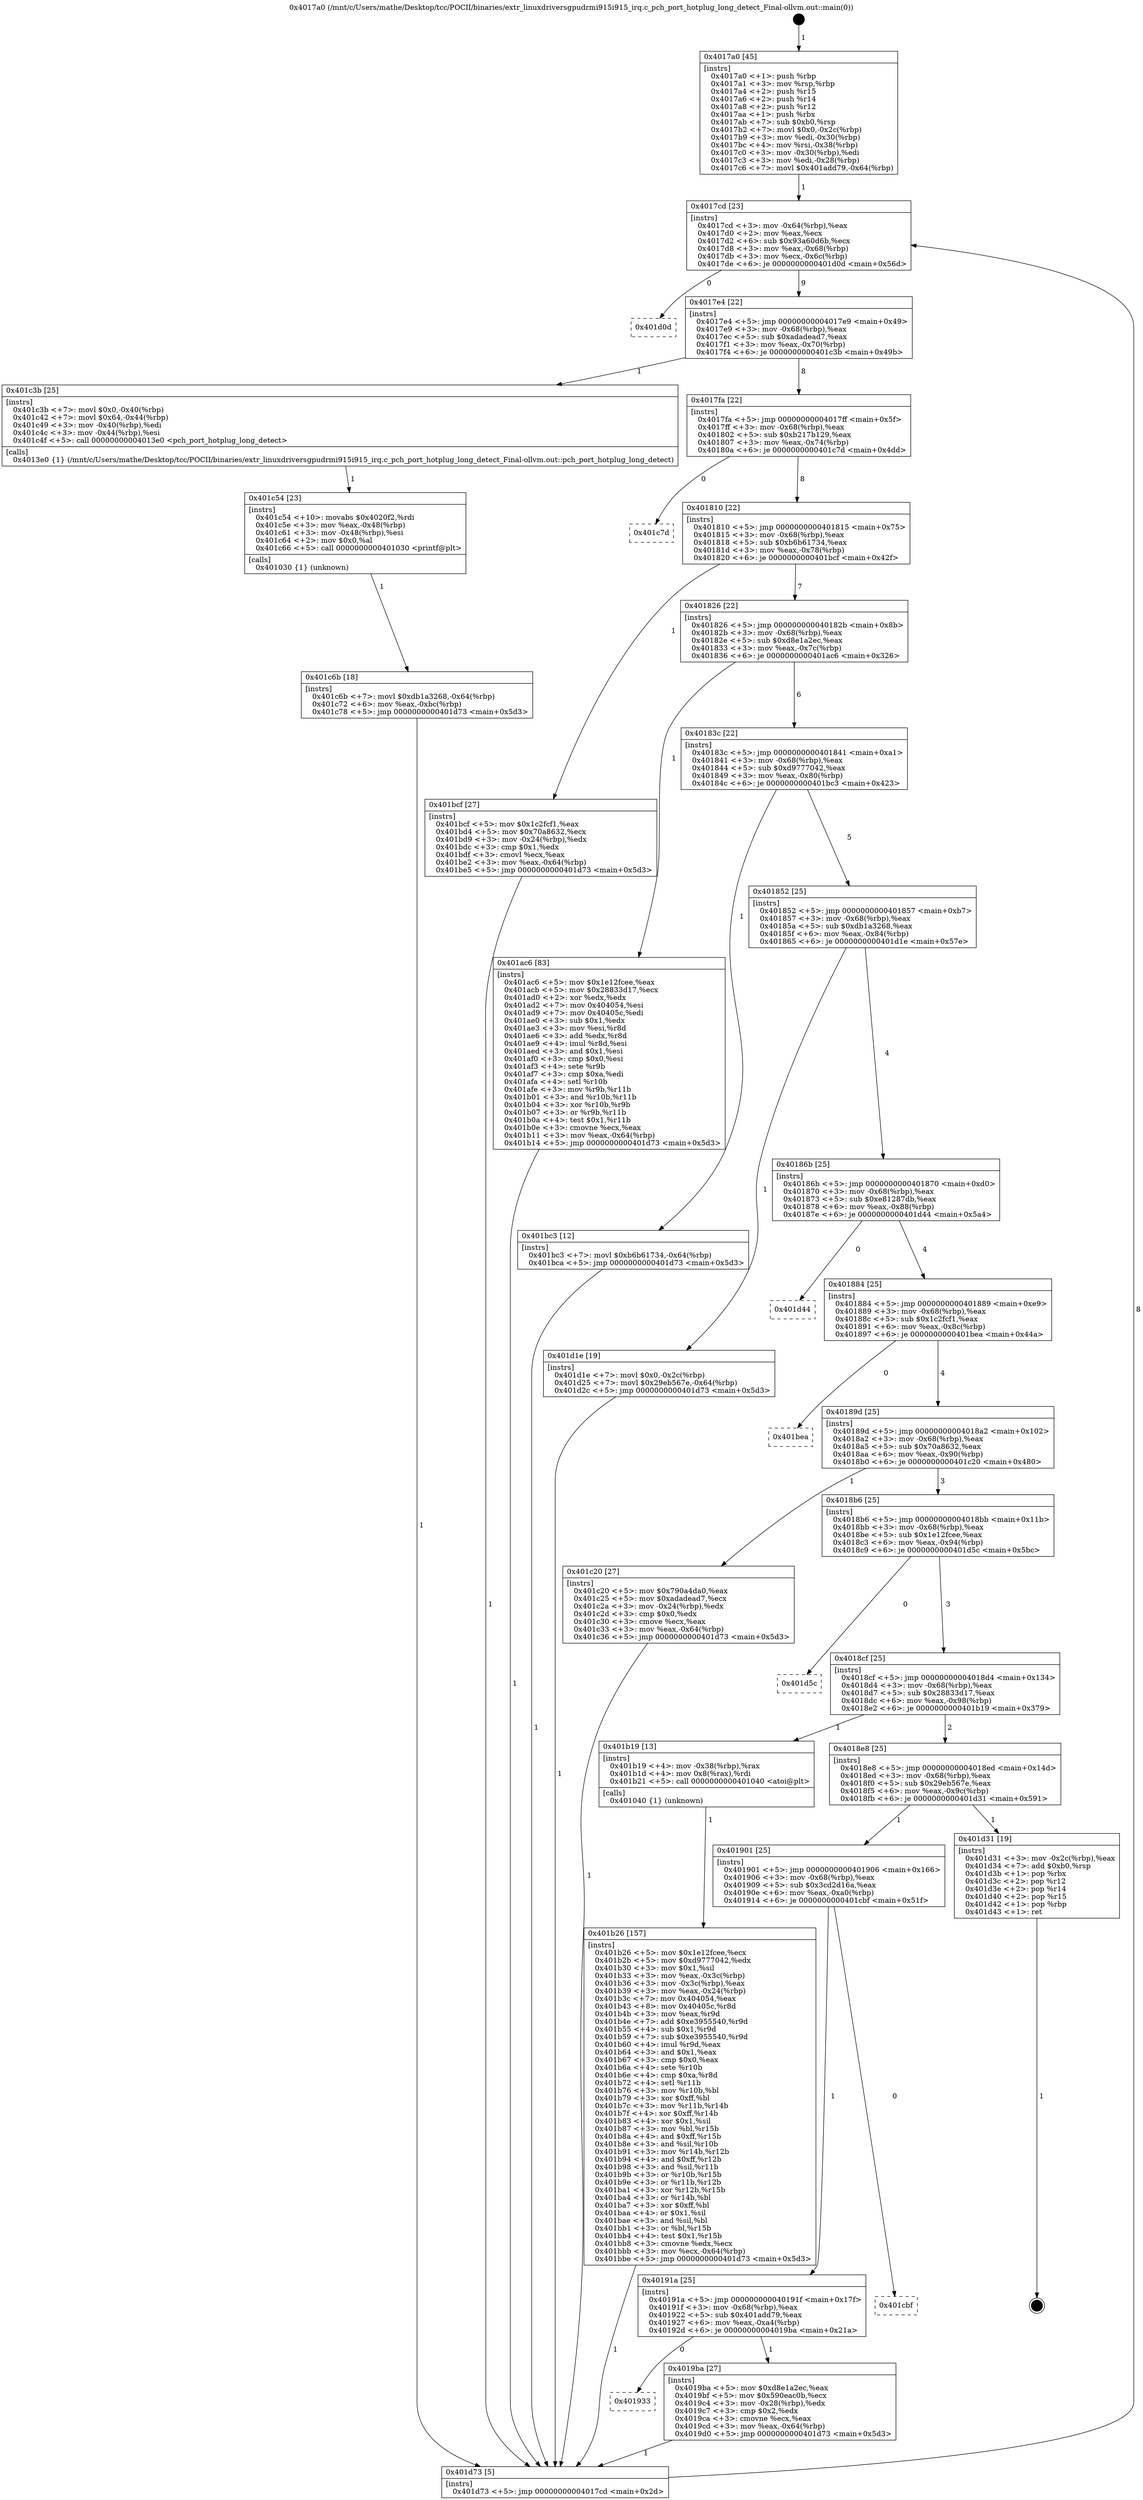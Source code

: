 digraph "0x4017a0" {
  label = "0x4017a0 (/mnt/c/Users/mathe/Desktop/tcc/POCII/binaries/extr_linuxdriversgpudrmi915i915_irq.c_pch_port_hotplug_long_detect_Final-ollvm.out::main(0))"
  labelloc = "t"
  node[shape=record]

  Entry [label="",width=0.3,height=0.3,shape=circle,fillcolor=black,style=filled]
  "0x4017cd" [label="{
     0x4017cd [23]\l
     | [instrs]\l
     &nbsp;&nbsp;0x4017cd \<+3\>: mov -0x64(%rbp),%eax\l
     &nbsp;&nbsp;0x4017d0 \<+2\>: mov %eax,%ecx\l
     &nbsp;&nbsp;0x4017d2 \<+6\>: sub $0x93a60d6b,%ecx\l
     &nbsp;&nbsp;0x4017d8 \<+3\>: mov %eax,-0x68(%rbp)\l
     &nbsp;&nbsp;0x4017db \<+3\>: mov %ecx,-0x6c(%rbp)\l
     &nbsp;&nbsp;0x4017de \<+6\>: je 0000000000401d0d \<main+0x56d\>\l
  }"]
  "0x401d0d" [label="{
     0x401d0d\l
  }", style=dashed]
  "0x4017e4" [label="{
     0x4017e4 [22]\l
     | [instrs]\l
     &nbsp;&nbsp;0x4017e4 \<+5\>: jmp 00000000004017e9 \<main+0x49\>\l
     &nbsp;&nbsp;0x4017e9 \<+3\>: mov -0x68(%rbp),%eax\l
     &nbsp;&nbsp;0x4017ec \<+5\>: sub $0xadadead7,%eax\l
     &nbsp;&nbsp;0x4017f1 \<+3\>: mov %eax,-0x70(%rbp)\l
     &nbsp;&nbsp;0x4017f4 \<+6\>: je 0000000000401c3b \<main+0x49b\>\l
  }"]
  Exit [label="",width=0.3,height=0.3,shape=circle,fillcolor=black,style=filled,peripheries=2]
  "0x401c3b" [label="{
     0x401c3b [25]\l
     | [instrs]\l
     &nbsp;&nbsp;0x401c3b \<+7\>: movl $0x0,-0x40(%rbp)\l
     &nbsp;&nbsp;0x401c42 \<+7\>: movl $0x64,-0x44(%rbp)\l
     &nbsp;&nbsp;0x401c49 \<+3\>: mov -0x40(%rbp),%edi\l
     &nbsp;&nbsp;0x401c4c \<+3\>: mov -0x44(%rbp),%esi\l
     &nbsp;&nbsp;0x401c4f \<+5\>: call 00000000004013e0 \<pch_port_hotplug_long_detect\>\l
     | [calls]\l
     &nbsp;&nbsp;0x4013e0 \{1\} (/mnt/c/Users/mathe/Desktop/tcc/POCII/binaries/extr_linuxdriversgpudrmi915i915_irq.c_pch_port_hotplug_long_detect_Final-ollvm.out::pch_port_hotplug_long_detect)\l
  }"]
  "0x4017fa" [label="{
     0x4017fa [22]\l
     | [instrs]\l
     &nbsp;&nbsp;0x4017fa \<+5\>: jmp 00000000004017ff \<main+0x5f\>\l
     &nbsp;&nbsp;0x4017ff \<+3\>: mov -0x68(%rbp),%eax\l
     &nbsp;&nbsp;0x401802 \<+5\>: sub $0xb217b129,%eax\l
     &nbsp;&nbsp;0x401807 \<+3\>: mov %eax,-0x74(%rbp)\l
     &nbsp;&nbsp;0x40180a \<+6\>: je 0000000000401c7d \<main+0x4dd\>\l
  }"]
  "0x401c6b" [label="{
     0x401c6b [18]\l
     | [instrs]\l
     &nbsp;&nbsp;0x401c6b \<+7\>: movl $0xdb1a3268,-0x64(%rbp)\l
     &nbsp;&nbsp;0x401c72 \<+6\>: mov %eax,-0xbc(%rbp)\l
     &nbsp;&nbsp;0x401c78 \<+5\>: jmp 0000000000401d73 \<main+0x5d3\>\l
  }"]
  "0x401c7d" [label="{
     0x401c7d\l
  }", style=dashed]
  "0x401810" [label="{
     0x401810 [22]\l
     | [instrs]\l
     &nbsp;&nbsp;0x401810 \<+5\>: jmp 0000000000401815 \<main+0x75\>\l
     &nbsp;&nbsp;0x401815 \<+3\>: mov -0x68(%rbp),%eax\l
     &nbsp;&nbsp;0x401818 \<+5\>: sub $0xb6b61734,%eax\l
     &nbsp;&nbsp;0x40181d \<+3\>: mov %eax,-0x78(%rbp)\l
     &nbsp;&nbsp;0x401820 \<+6\>: je 0000000000401bcf \<main+0x42f\>\l
  }"]
  "0x401c54" [label="{
     0x401c54 [23]\l
     | [instrs]\l
     &nbsp;&nbsp;0x401c54 \<+10\>: movabs $0x4020f2,%rdi\l
     &nbsp;&nbsp;0x401c5e \<+3\>: mov %eax,-0x48(%rbp)\l
     &nbsp;&nbsp;0x401c61 \<+3\>: mov -0x48(%rbp),%esi\l
     &nbsp;&nbsp;0x401c64 \<+2\>: mov $0x0,%al\l
     &nbsp;&nbsp;0x401c66 \<+5\>: call 0000000000401030 \<printf@plt\>\l
     | [calls]\l
     &nbsp;&nbsp;0x401030 \{1\} (unknown)\l
  }"]
  "0x401bcf" [label="{
     0x401bcf [27]\l
     | [instrs]\l
     &nbsp;&nbsp;0x401bcf \<+5\>: mov $0x1c2fcf1,%eax\l
     &nbsp;&nbsp;0x401bd4 \<+5\>: mov $0x70a8632,%ecx\l
     &nbsp;&nbsp;0x401bd9 \<+3\>: mov -0x24(%rbp),%edx\l
     &nbsp;&nbsp;0x401bdc \<+3\>: cmp $0x1,%edx\l
     &nbsp;&nbsp;0x401bdf \<+3\>: cmovl %ecx,%eax\l
     &nbsp;&nbsp;0x401be2 \<+3\>: mov %eax,-0x64(%rbp)\l
     &nbsp;&nbsp;0x401be5 \<+5\>: jmp 0000000000401d73 \<main+0x5d3\>\l
  }"]
  "0x401826" [label="{
     0x401826 [22]\l
     | [instrs]\l
     &nbsp;&nbsp;0x401826 \<+5\>: jmp 000000000040182b \<main+0x8b\>\l
     &nbsp;&nbsp;0x40182b \<+3\>: mov -0x68(%rbp),%eax\l
     &nbsp;&nbsp;0x40182e \<+5\>: sub $0xd8e1a2ec,%eax\l
     &nbsp;&nbsp;0x401833 \<+3\>: mov %eax,-0x7c(%rbp)\l
     &nbsp;&nbsp;0x401836 \<+6\>: je 0000000000401ac6 \<main+0x326\>\l
  }"]
  "0x401b26" [label="{
     0x401b26 [157]\l
     | [instrs]\l
     &nbsp;&nbsp;0x401b26 \<+5\>: mov $0x1e12fcee,%ecx\l
     &nbsp;&nbsp;0x401b2b \<+5\>: mov $0xd9777042,%edx\l
     &nbsp;&nbsp;0x401b30 \<+3\>: mov $0x1,%sil\l
     &nbsp;&nbsp;0x401b33 \<+3\>: mov %eax,-0x3c(%rbp)\l
     &nbsp;&nbsp;0x401b36 \<+3\>: mov -0x3c(%rbp),%eax\l
     &nbsp;&nbsp;0x401b39 \<+3\>: mov %eax,-0x24(%rbp)\l
     &nbsp;&nbsp;0x401b3c \<+7\>: mov 0x404054,%eax\l
     &nbsp;&nbsp;0x401b43 \<+8\>: mov 0x40405c,%r8d\l
     &nbsp;&nbsp;0x401b4b \<+3\>: mov %eax,%r9d\l
     &nbsp;&nbsp;0x401b4e \<+7\>: add $0xe3955540,%r9d\l
     &nbsp;&nbsp;0x401b55 \<+4\>: sub $0x1,%r9d\l
     &nbsp;&nbsp;0x401b59 \<+7\>: sub $0xe3955540,%r9d\l
     &nbsp;&nbsp;0x401b60 \<+4\>: imul %r9d,%eax\l
     &nbsp;&nbsp;0x401b64 \<+3\>: and $0x1,%eax\l
     &nbsp;&nbsp;0x401b67 \<+3\>: cmp $0x0,%eax\l
     &nbsp;&nbsp;0x401b6a \<+4\>: sete %r10b\l
     &nbsp;&nbsp;0x401b6e \<+4\>: cmp $0xa,%r8d\l
     &nbsp;&nbsp;0x401b72 \<+4\>: setl %r11b\l
     &nbsp;&nbsp;0x401b76 \<+3\>: mov %r10b,%bl\l
     &nbsp;&nbsp;0x401b79 \<+3\>: xor $0xff,%bl\l
     &nbsp;&nbsp;0x401b7c \<+3\>: mov %r11b,%r14b\l
     &nbsp;&nbsp;0x401b7f \<+4\>: xor $0xff,%r14b\l
     &nbsp;&nbsp;0x401b83 \<+4\>: xor $0x1,%sil\l
     &nbsp;&nbsp;0x401b87 \<+3\>: mov %bl,%r15b\l
     &nbsp;&nbsp;0x401b8a \<+4\>: and $0xff,%r15b\l
     &nbsp;&nbsp;0x401b8e \<+3\>: and %sil,%r10b\l
     &nbsp;&nbsp;0x401b91 \<+3\>: mov %r14b,%r12b\l
     &nbsp;&nbsp;0x401b94 \<+4\>: and $0xff,%r12b\l
     &nbsp;&nbsp;0x401b98 \<+3\>: and %sil,%r11b\l
     &nbsp;&nbsp;0x401b9b \<+3\>: or %r10b,%r15b\l
     &nbsp;&nbsp;0x401b9e \<+3\>: or %r11b,%r12b\l
     &nbsp;&nbsp;0x401ba1 \<+3\>: xor %r12b,%r15b\l
     &nbsp;&nbsp;0x401ba4 \<+3\>: or %r14b,%bl\l
     &nbsp;&nbsp;0x401ba7 \<+3\>: xor $0xff,%bl\l
     &nbsp;&nbsp;0x401baa \<+4\>: or $0x1,%sil\l
     &nbsp;&nbsp;0x401bae \<+3\>: and %sil,%bl\l
     &nbsp;&nbsp;0x401bb1 \<+3\>: or %bl,%r15b\l
     &nbsp;&nbsp;0x401bb4 \<+4\>: test $0x1,%r15b\l
     &nbsp;&nbsp;0x401bb8 \<+3\>: cmovne %edx,%ecx\l
     &nbsp;&nbsp;0x401bbb \<+3\>: mov %ecx,-0x64(%rbp)\l
     &nbsp;&nbsp;0x401bbe \<+5\>: jmp 0000000000401d73 \<main+0x5d3\>\l
  }"]
  "0x401ac6" [label="{
     0x401ac6 [83]\l
     | [instrs]\l
     &nbsp;&nbsp;0x401ac6 \<+5\>: mov $0x1e12fcee,%eax\l
     &nbsp;&nbsp;0x401acb \<+5\>: mov $0x28833d17,%ecx\l
     &nbsp;&nbsp;0x401ad0 \<+2\>: xor %edx,%edx\l
     &nbsp;&nbsp;0x401ad2 \<+7\>: mov 0x404054,%esi\l
     &nbsp;&nbsp;0x401ad9 \<+7\>: mov 0x40405c,%edi\l
     &nbsp;&nbsp;0x401ae0 \<+3\>: sub $0x1,%edx\l
     &nbsp;&nbsp;0x401ae3 \<+3\>: mov %esi,%r8d\l
     &nbsp;&nbsp;0x401ae6 \<+3\>: add %edx,%r8d\l
     &nbsp;&nbsp;0x401ae9 \<+4\>: imul %r8d,%esi\l
     &nbsp;&nbsp;0x401aed \<+3\>: and $0x1,%esi\l
     &nbsp;&nbsp;0x401af0 \<+3\>: cmp $0x0,%esi\l
     &nbsp;&nbsp;0x401af3 \<+4\>: sete %r9b\l
     &nbsp;&nbsp;0x401af7 \<+3\>: cmp $0xa,%edi\l
     &nbsp;&nbsp;0x401afa \<+4\>: setl %r10b\l
     &nbsp;&nbsp;0x401afe \<+3\>: mov %r9b,%r11b\l
     &nbsp;&nbsp;0x401b01 \<+3\>: and %r10b,%r11b\l
     &nbsp;&nbsp;0x401b04 \<+3\>: xor %r10b,%r9b\l
     &nbsp;&nbsp;0x401b07 \<+3\>: or %r9b,%r11b\l
     &nbsp;&nbsp;0x401b0a \<+4\>: test $0x1,%r11b\l
     &nbsp;&nbsp;0x401b0e \<+3\>: cmovne %ecx,%eax\l
     &nbsp;&nbsp;0x401b11 \<+3\>: mov %eax,-0x64(%rbp)\l
     &nbsp;&nbsp;0x401b14 \<+5\>: jmp 0000000000401d73 \<main+0x5d3\>\l
  }"]
  "0x40183c" [label="{
     0x40183c [22]\l
     | [instrs]\l
     &nbsp;&nbsp;0x40183c \<+5\>: jmp 0000000000401841 \<main+0xa1\>\l
     &nbsp;&nbsp;0x401841 \<+3\>: mov -0x68(%rbp),%eax\l
     &nbsp;&nbsp;0x401844 \<+5\>: sub $0xd9777042,%eax\l
     &nbsp;&nbsp;0x401849 \<+3\>: mov %eax,-0x80(%rbp)\l
     &nbsp;&nbsp;0x40184c \<+6\>: je 0000000000401bc3 \<main+0x423\>\l
  }"]
  "0x4017a0" [label="{
     0x4017a0 [45]\l
     | [instrs]\l
     &nbsp;&nbsp;0x4017a0 \<+1\>: push %rbp\l
     &nbsp;&nbsp;0x4017a1 \<+3\>: mov %rsp,%rbp\l
     &nbsp;&nbsp;0x4017a4 \<+2\>: push %r15\l
     &nbsp;&nbsp;0x4017a6 \<+2\>: push %r14\l
     &nbsp;&nbsp;0x4017a8 \<+2\>: push %r12\l
     &nbsp;&nbsp;0x4017aa \<+1\>: push %rbx\l
     &nbsp;&nbsp;0x4017ab \<+7\>: sub $0xb0,%rsp\l
     &nbsp;&nbsp;0x4017b2 \<+7\>: movl $0x0,-0x2c(%rbp)\l
     &nbsp;&nbsp;0x4017b9 \<+3\>: mov %edi,-0x30(%rbp)\l
     &nbsp;&nbsp;0x4017bc \<+4\>: mov %rsi,-0x38(%rbp)\l
     &nbsp;&nbsp;0x4017c0 \<+3\>: mov -0x30(%rbp),%edi\l
     &nbsp;&nbsp;0x4017c3 \<+3\>: mov %edi,-0x28(%rbp)\l
     &nbsp;&nbsp;0x4017c6 \<+7\>: movl $0x401add79,-0x64(%rbp)\l
  }"]
  "0x401bc3" [label="{
     0x401bc3 [12]\l
     | [instrs]\l
     &nbsp;&nbsp;0x401bc3 \<+7\>: movl $0xb6b61734,-0x64(%rbp)\l
     &nbsp;&nbsp;0x401bca \<+5\>: jmp 0000000000401d73 \<main+0x5d3\>\l
  }"]
  "0x401852" [label="{
     0x401852 [25]\l
     | [instrs]\l
     &nbsp;&nbsp;0x401852 \<+5\>: jmp 0000000000401857 \<main+0xb7\>\l
     &nbsp;&nbsp;0x401857 \<+3\>: mov -0x68(%rbp),%eax\l
     &nbsp;&nbsp;0x40185a \<+5\>: sub $0xdb1a3268,%eax\l
     &nbsp;&nbsp;0x40185f \<+6\>: mov %eax,-0x84(%rbp)\l
     &nbsp;&nbsp;0x401865 \<+6\>: je 0000000000401d1e \<main+0x57e\>\l
  }"]
  "0x401d73" [label="{
     0x401d73 [5]\l
     | [instrs]\l
     &nbsp;&nbsp;0x401d73 \<+5\>: jmp 00000000004017cd \<main+0x2d\>\l
  }"]
  "0x401d1e" [label="{
     0x401d1e [19]\l
     | [instrs]\l
     &nbsp;&nbsp;0x401d1e \<+7\>: movl $0x0,-0x2c(%rbp)\l
     &nbsp;&nbsp;0x401d25 \<+7\>: movl $0x29eb567e,-0x64(%rbp)\l
     &nbsp;&nbsp;0x401d2c \<+5\>: jmp 0000000000401d73 \<main+0x5d3\>\l
  }"]
  "0x40186b" [label="{
     0x40186b [25]\l
     | [instrs]\l
     &nbsp;&nbsp;0x40186b \<+5\>: jmp 0000000000401870 \<main+0xd0\>\l
     &nbsp;&nbsp;0x401870 \<+3\>: mov -0x68(%rbp),%eax\l
     &nbsp;&nbsp;0x401873 \<+5\>: sub $0xe81287db,%eax\l
     &nbsp;&nbsp;0x401878 \<+6\>: mov %eax,-0x88(%rbp)\l
     &nbsp;&nbsp;0x40187e \<+6\>: je 0000000000401d44 \<main+0x5a4\>\l
  }"]
  "0x401933" [label="{
     0x401933\l
  }", style=dashed]
  "0x401d44" [label="{
     0x401d44\l
  }", style=dashed]
  "0x401884" [label="{
     0x401884 [25]\l
     | [instrs]\l
     &nbsp;&nbsp;0x401884 \<+5\>: jmp 0000000000401889 \<main+0xe9\>\l
     &nbsp;&nbsp;0x401889 \<+3\>: mov -0x68(%rbp),%eax\l
     &nbsp;&nbsp;0x40188c \<+5\>: sub $0x1c2fcf1,%eax\l
     &nbsp;&nbsp;0x401891 \<+6\>: mov %eax,-0x8c(%rbp)\l
     &nbsp;&nbsp;0x401897 \<+6\>: je 0000000000401bea \<main+0x44a\>\l
  }"]
  "0x4019ba" [label="{
     0x4019ba [27]\l
     | [instrs]\l
     &nbsp;&nbsp;0x4019ba \<+5\>: mov $0xd8e1a2ec,%eax\l
     &nbsp;&nbsp;0x4019bf \<+5\>: mov $0x590eac0b,%ecx\l
     &nbsp;&nbsp;0x4019c4 \<+3\>: mov -0x28(%rbp),%edx\l
     &nbsp;&nbsp;0x4019c7 \<+3\>: cmp $0x2,%edx\l
     &nbsp;&nbsp;0x4019ca \<+3\>: cmovne %ecx,%eax\l
     &nbsp;&nbsp;0x4019cd \<+3\>: mov %eax,-0x64(%rbp)\l
     &nbsp;&nbsp;0x4019d0 \<+5\>: jmp 0000000000401d73 \<main+0x5d3\>\l
  }"]
  "0x401bea" [label="{
     0x401bea\l
  }", style=dashed]
  "0x40189d" [label="{
     0x40189d [25]\l
     | [instrs]\l
     &nbsp;&nbsp;0x40189d \<+5\>: jmp 00000000004018a2 \<main+0x102\>\l
     &nbsp;&nbsp;0x4018a2 \<+3\>: mov -0x68(%rbp),%eax\l
     &nbsp;&nbsp;0x4018a5 \<+5\>: sub $0x70a8632,%eax\l
     &nbsp;&nbsp;0x4018aa \<+6\>: mov %eax,-0x90(%rbp)\l
     &nbsp;&nbsp;0x4018b0 \<+6\>: je 0000000000401c20 \<main+0x480\>\l
  }"]
  "0x40191a" [label="{
     0x40191a [25]\l
     | [instrs]\l
     &nbsp;&nbsp;0x40191a \<+5\>: jmp 000000000040191f \<main+0x17f\>\l
     &nbsp;&nbsp;0x40191f \<+3\>: mov -0x68(%rbp),%eax\l
     &nbsp;&nbsp;0x401922 \<+5\>: sub $0x401add79,%eax\l
     &nbsp;&nbsp;0x401927 \<+6\>: mov %eax,-0xa4(%rbp)\l
     &nbsp;&nbsp;0x40192d \<+6\>: je 00000000004019ba \<main+0x21a\>\l
  }"]
  "0x401c20" [label="{
     0x401c20 [27]\l
     | [instrs]\l
     &nbsp;&nbsp;0x401c20 \<+5\>: mov $0x790a4da0,%eax\l
     &nbsp;&nbsp;0x401c25 \<+5\>: mov $0xadadead7,%ecx\l
     &nbsp;&nbsp;0x401c2a \<+3\>: mov -0x24(%rbp),%edx\l
     &nbsp;&nbsp;0x401c2d \<+3\>: cmp $0x0,%edx\l
     &nbsp;&nbsp;0x401c30 \<+3\>: cmove %ecx,%eax\l
     &nbsp;&nbsp;0x401c33 \<+3\>: mov %eax,-0x64(%rbp)\l
     &nbsp;&nbsp;0x401c36 \<+5\>: jmp 0000000000401d73 \<main+0x5d3\>\l
  }"]
  "0x4018b6" [label="{
     0x4018b6 [25]\l
     | [instrs]\l
     &nbsp;&nbsp;0x4018b6 \<+5\>: jmp 00000000004018bb \<main+0x11b\>\l
     &nbsp;&nbsp;0x4018bb \<+3\>: mov -0x68(%rbp),%eax\l
     &nbsp;&nbsp;0x4018be \<+5\>: sub $0x1e12fcee,%eax\l
     &nbsp;&nbsp;0x4018c3 \<+6\>: mov %eax,-0x94(%rbp)\l
     &nbsp;&nbsp;0x4018c9 \<+6\>: je 0000000000401d5c \<main+0x5bc\>\l
  }"]
  "0x401cbf" [label="{
     0x401cbf\l
  }", style=dashed]
  "0x401d5c" [label="{
     0x401d5c\l
  }", style=dashed]
  "0x4018cf" [label="{
     0x4018cf [25]\l
     | [instrs]\l
     &nbsp;&nbsp;0x4018cf \<+5\>: jmp 00000000004018d4 \<main+0x134\>\l
     &nbsp;&nbsp;0x4018d4 \<+3\>: mov -0x68(%rbp),%eax\l
     &nbsp;&nbsp;0x4018d7 \<+5\>: sub $0x28833d17,%eax\l
     &nbsp;&nbsp;0x4018dc \<+6\>: mov %eax,-0x98(%rbp)\l
     &nbsp;&nbsp;0x4018e2 \<+6\>: je 0000000000401b19 \<main+0x379\>\l
  }"]
  "0x401901" [label="{
     0x401901 [25]\l
     | [instrs]\l
     &nbsp;&nbsp;0x401901 \<+5\>: jmp 0000000000401906 \<main+0x166\>\l
     &nbsp;&nbsp;0x401906 \<+3\>: mov -0x68(%rbp),%eax\l
     &nbsp;&nbsp;0x401909 \<+5\>: sub $0x3cd2d16a,%eax\l
     &nbsp;&nbsp;0x40190e \<+6\>: mov %eax,-0xa0(%rbp)\l
     &nbsp;&nbsp;0x401914 \<+6\>: je 0000000000401cbf \<main+0x51f\>\l
  }"]
  "0x401b19" [label="{
     0x401b19 [13]\l
     | [instrs]\l
     &nbsp;&nbsp;0x401b19 \<+4\>: mov -0x38(%rbp),%rax\l
     &nbsp;&nbsp;0x401b1d \<+4\>: mov 0x8(%rax),%rdi\l
     &nbsp;&nbsp;0x401b21 \<+5\>: call 0000000000401040 \<atoi@plt\>\l
     | [calls]\l
     &nbsp;&nbsp;0x401040 \{1\} (unknown)\l
  }"]
  "0x4018e8" [label="{
     0x4018e8 [25]\l
     | [instrs]\l
     &nbsp;&nbsp;0x4018e8 \<+5\>: jmp 00000000004018ed \<main+0x14d\>\l
     &nbsp;&nbsp;0x4018ed \<+3\>: mov -0x68(%rbp),%eax\l
     &nbsp;&nbsp;0x4018f0 \<+5\>: sub $0x29eb567e,%eax\l
     &nbsp;&nbsp;0x4018f5 \<+6\>: mov %eax,-0x9c(%rbp)\l
     &nbsp;&nbsp;0x4018fb \<+6\>: je 0000000000401d31 \<main+0x591\>\l
  }"]
  "0x401d31" [label="{
     0x401d31 [19]\l
     | [instrs]\l
     &nbsp;&nbsp;0x401d31 \<+3\>: mov -0x2c(%rbp),%eax\l
     &nbsp;&nbsp;0x401d34 \<+7\>: add $0xb0,%rsp\l
     &nbsp;&nbsp;0x401d3b \<+1\>: pop %rbx\l
     &nbsp;&nbsp;0x401d3c \<+2\>: pop %r12\l
     &nbsp;&nbsp;0x401d3e \<+2\>: pop %r14\l
     &nbsp;&nbsp;0x401d40 \<+2\>: pop %r15\l
     &nbsp;&nbsp;0x401d42 \<+1\>: pop %rbp\l
     &nbsp;&nbsp;0x401d43 \<+1\>: ret\l
  }"]
  Entry -> "0x4017a0" [label=" 1"]
  "0x4017cd" -> "0x401d0d" [label=" 0"]
  "0x4017cd" -> "0x4017e4" [label=" 9"]
  "0x401d31" -> Exit [label=" 1"]
  "0x4017e4" -> "0x401c3b" [label=" 1"]
  "0x4017e4" -> "0x4017fa" [label=" 8"]
  "0x401d1e" -> "0x401d73" [label=" 1"]
  "0x4017fa" -> "0x401c7d" [label=" 0"]
  "0x4017fa" -> "0x401810" [label=" 8"]
  "0x401c6b" -> "0x401d73" [label=" 1"]
  "0x401810" -> "0x401bcf" [label=" 1"]
  "0x401810" -> "0x401826" [label=" 7"]
  "0x401c54" -> "0x401c6b" [label=" 1"]
  "0x401826" -> "0x401ac6" [label=" 1"]
  "0x401826" -> "0x40183c" [label=" 6"]
  "0x401c3b" -> "0x401c54" [label=" 1"]
  "0x40183c" -> "0x401bc3" [label=" 1"]
  "0x40183c" -> "0x401852" [label=" 5"]
  "0x401c20" -> "0x401d73" [label=" 1"]
  "0x401852" -> "0x401d1e" [label=" 1"]
  "0x401852" -> "0x40186b" [label=" 4"]
  "0x401bcf" -> "0x401d73" [label=" 1"]
  "0x40186b" -> "0x401d44" [label=" 0"]
  "0x40186b" -> "0x401884" [label=" 4"]
  "0x401bc3" -> "0x401d73" [label=" 1"]
  "0x401884" -> "0x401bea" [label=" 0"]
  "0x401884" -> "0x40189d" [label=" 4"]
  "0x401b26" -> "0x401d73" [label=" 1"]
  "0x40189d" -> "0x401c20" [label=" 1"]
  "0x40189d" -> "0x4018b6" [label=" 3"]
  "0x401ac6" -> "0x401d73" [label=" 1"]
  "0x4018b6" -> "0x401d5c" [label=" 0"]
  "0x4018b6" -> "0x4018cf" [label=" 3"]
  "0x401d73" -> "0x4017cd" [label=" 8"]
  "0x4018cf" -> "0x401b19" [label=" 1"]
  "0x4018cf" -> "0x4018e8" [label=" 2"]
  "0x4019ba" -> "0x401d73" [label=" 1"]
  "0x4018e8" -> "0x401d31" [label=" 1"]
  "0x4018e8" -> "0x401901" [label=" 1"]
  "0x4017a0" -> "0x4017cd" [label=" 1"]
  "0x401901" -> "0x401cbf" [label=" 0"]
  "0x401901" -> "0x40191a" [label=" 1"]
  "0x401b19" -> "0x401b26" [label=" 1"]
  "0x40191a" -> "0x4019ba" [label=" 1"]
  "0x40191a" -> "0x401933" [label=" 0"]
}
